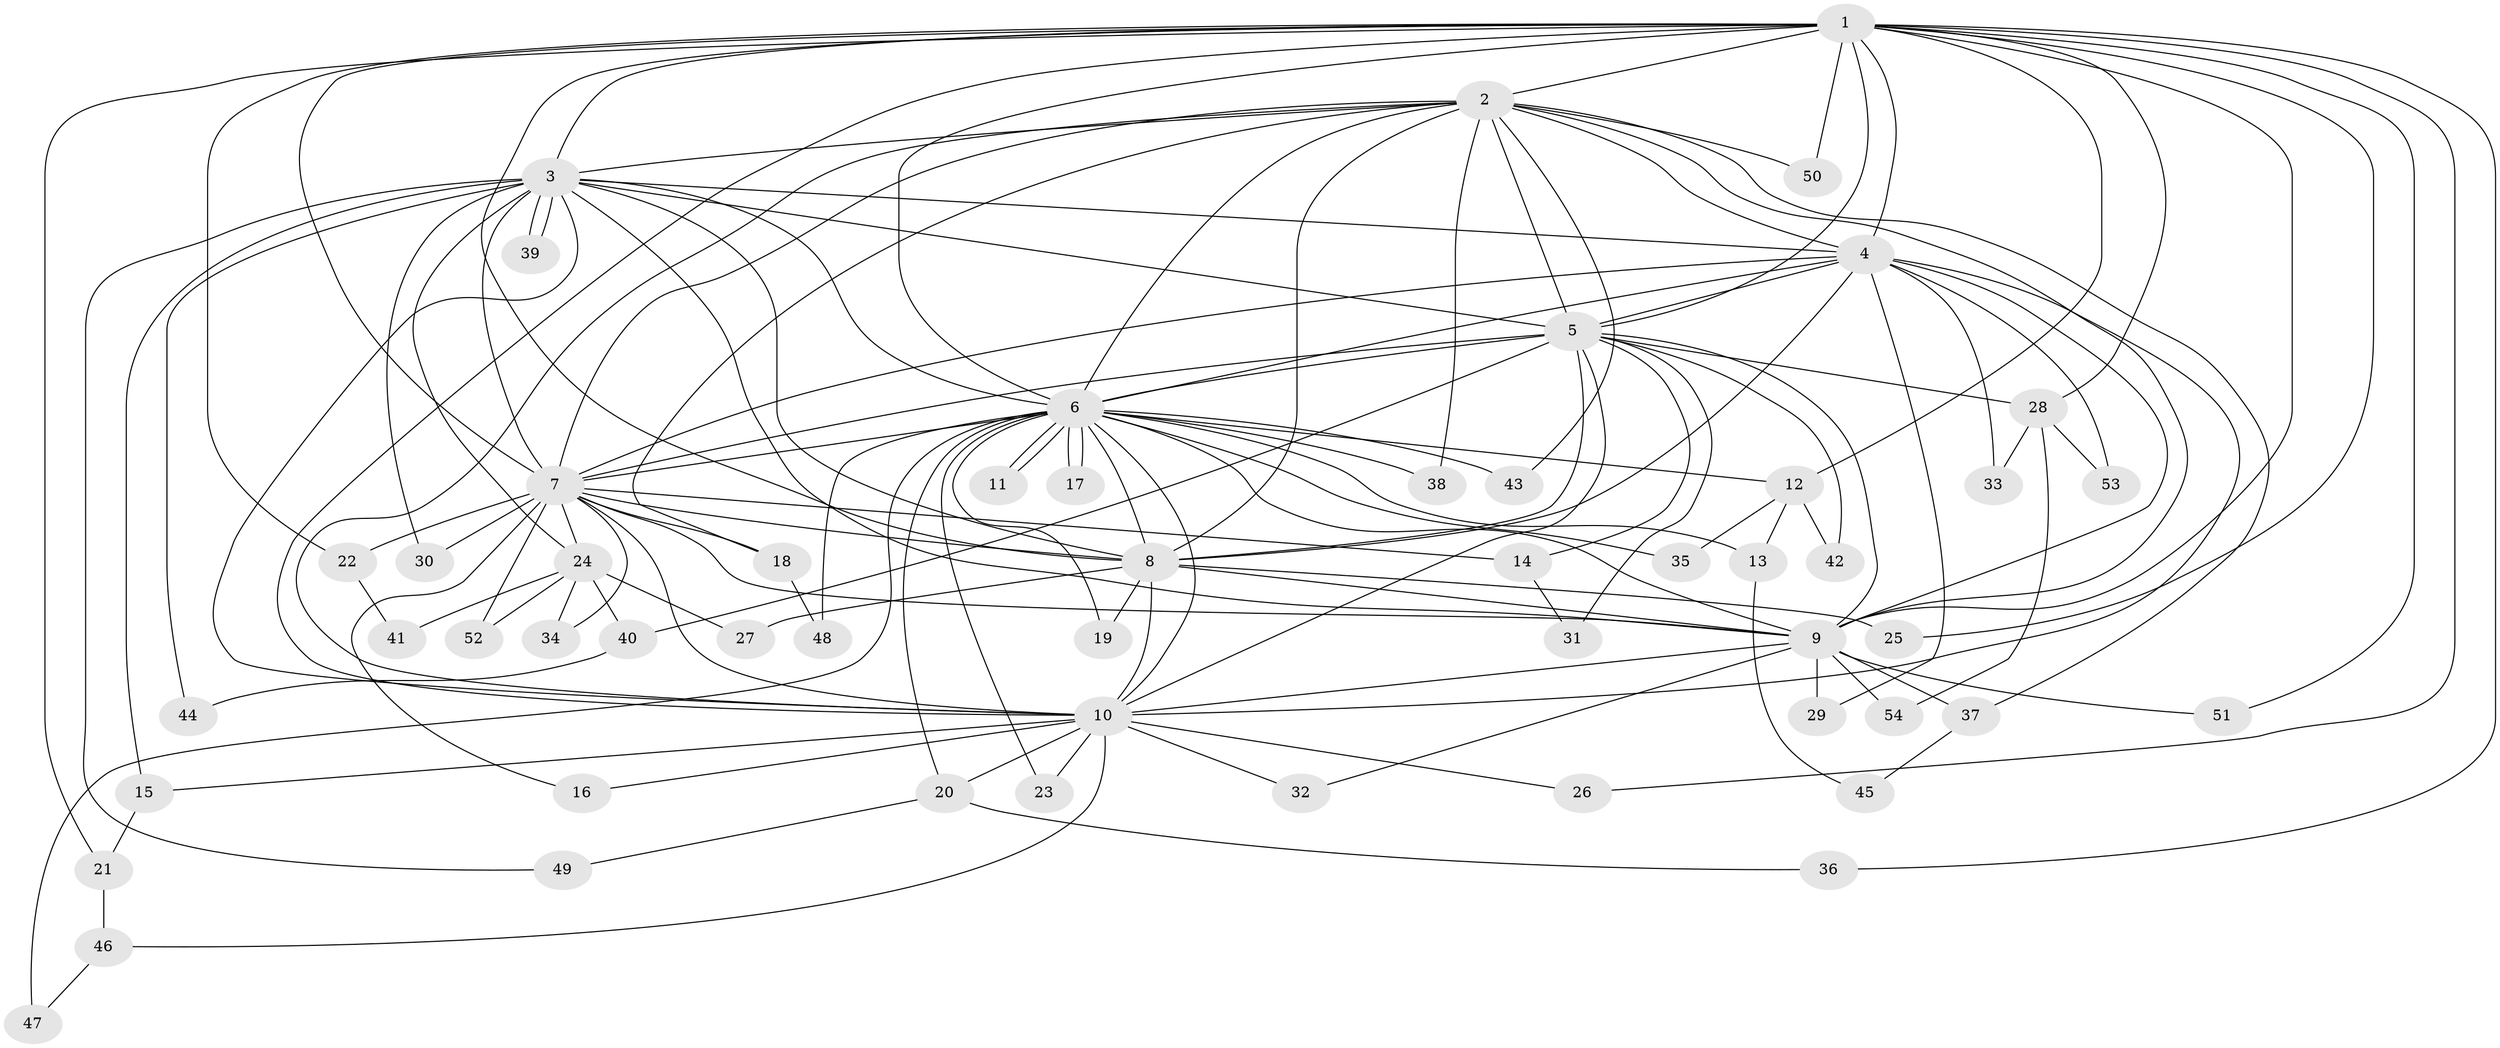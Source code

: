 // Generated by graph-tools (version 1.1) at 2025/25/03/09/25 03:25:44]
// undirected, 54 vertices, 133 edges
graph export_dot {
graph [start="1"]
  node [color=gray90,style=filled];
  1;
  2;
  3;
  4;
  5;
  6;
  7;
  8;
  9;
  10;
  11;
  12;
  13;
  14;
  15;
  16;
  17;
  18;
  19;
  20;
  21;
  22;
  23;
  24;
  25;
  26;
  27;
  28;
  29;
  30;
  31;
  32;
  33;
  34;
  35;
  36;
  37;
  38;
  39;
  40;
  41;
  42;
  43;
  44;
  45;
  46;
  47;
  48;
  49;
  50;
  51;
  52;
  53;
  54;
  1 -- 2;
  1 -- 3;
  1 -- 4;
  1 -- 5;
  1 -- 6;
  1 -- 7;
  1 -- 8;
  1 -- 9;
  1 -- 10;
  1 -- 12;
  1 -- 21;
  1 -- 22;
  1 -- 25;
  1 -- 26;
  1 -- 28;
  1 -- 36;
  1 -- 50;
  1 -- 51;
  2 -- 3;
  2 -- 4;
  2 -- 5;
  2 -- 6;
  2 -- 7;
  2 -- 8;
  2 -- 9;
  2 -- 10;
  2 -- 18;
  2 -- 37;
  2 -- 38;
  2 -- 43;
  2 -- 50;
  3 -- 4;
  3 -- 5;
  3 -- 6;
  3 -- 7;
  3 -- 8;
  3 -- 9;
  3 -- 10;
  3 -- 15;
  3 -- 24;
  3 -- 30;
  3 -- 39;
  3 -- 39;
  3 -- 44;
  3 -- 49;
  4 -- 5;
  4 -- 6;
  4 -- 7;
  4 -- 8;
  4 -- 9;
  4 -- 10;
  4 -- 29;
  4 -- 33;
  4 -- 53;
  5 -- 6;
  5 -- 7;
  5 -- 8;
  5 -- 9;
  5 -- 10;
  5 -- 14;
  5 -- 28;
  5 -- 31;
  5 -- 40;
  5 -- 42;
  6 -- 7;
  6 -- 8;
  6 -- 9;
  6 -- 10;
  6 -- 11;
  6 -- 11;
  6 -- 12;
  6 -- 13;
  6 -- 17;
  6 -- 17;
  6 -- 19;
  6 -- 20;
  6 -- 23;
  6 -- 35;
  6 -- 38;
  6 -- 43;
  6 -- 47;
  6 -- 48;
  7 -- 8;
  7 -- 9;
  7 -- 10;
  7 -- 14;
  7 -- 16;
  7 -- 18;
  7 -- 22;
  7 -- 24;
  7 -- 30;
  7 -- 34;
  7 -- 52;
  8 -- 9;
  8 -- 10;
  8 -- 19;
  8 -- 25;
  8 -- 27;
  9 -- 10;
  9 -- 29;
  9 -- 32;
  9 -- 37;
  9 -- 51;
  9 -- 54;
  10 -- 15;
  10 -- 16;
  10 -- 20;
  10 -- 23;
  10 -- 26;
  10 -- 32;
  10 -- 46;
  12 -- 13;
  12 -- 35;
  12 -- 42;
  13 -- 45;
  14 -- 31;
  15 -- 21;
  18 -- 48;
  20 -- 36;
  20 -- 49;
  21 -- 46;
  22 -- 41;
  24 -- 27;
  24 -- 34;
  24 -- 40;
  24 -- 41;
  24 -- 52;
  28 -- 33;
  28 -- 53;
  28 -- 54;
  37 -- 45;
  40 -- 44;
  46 -- 47;
}
